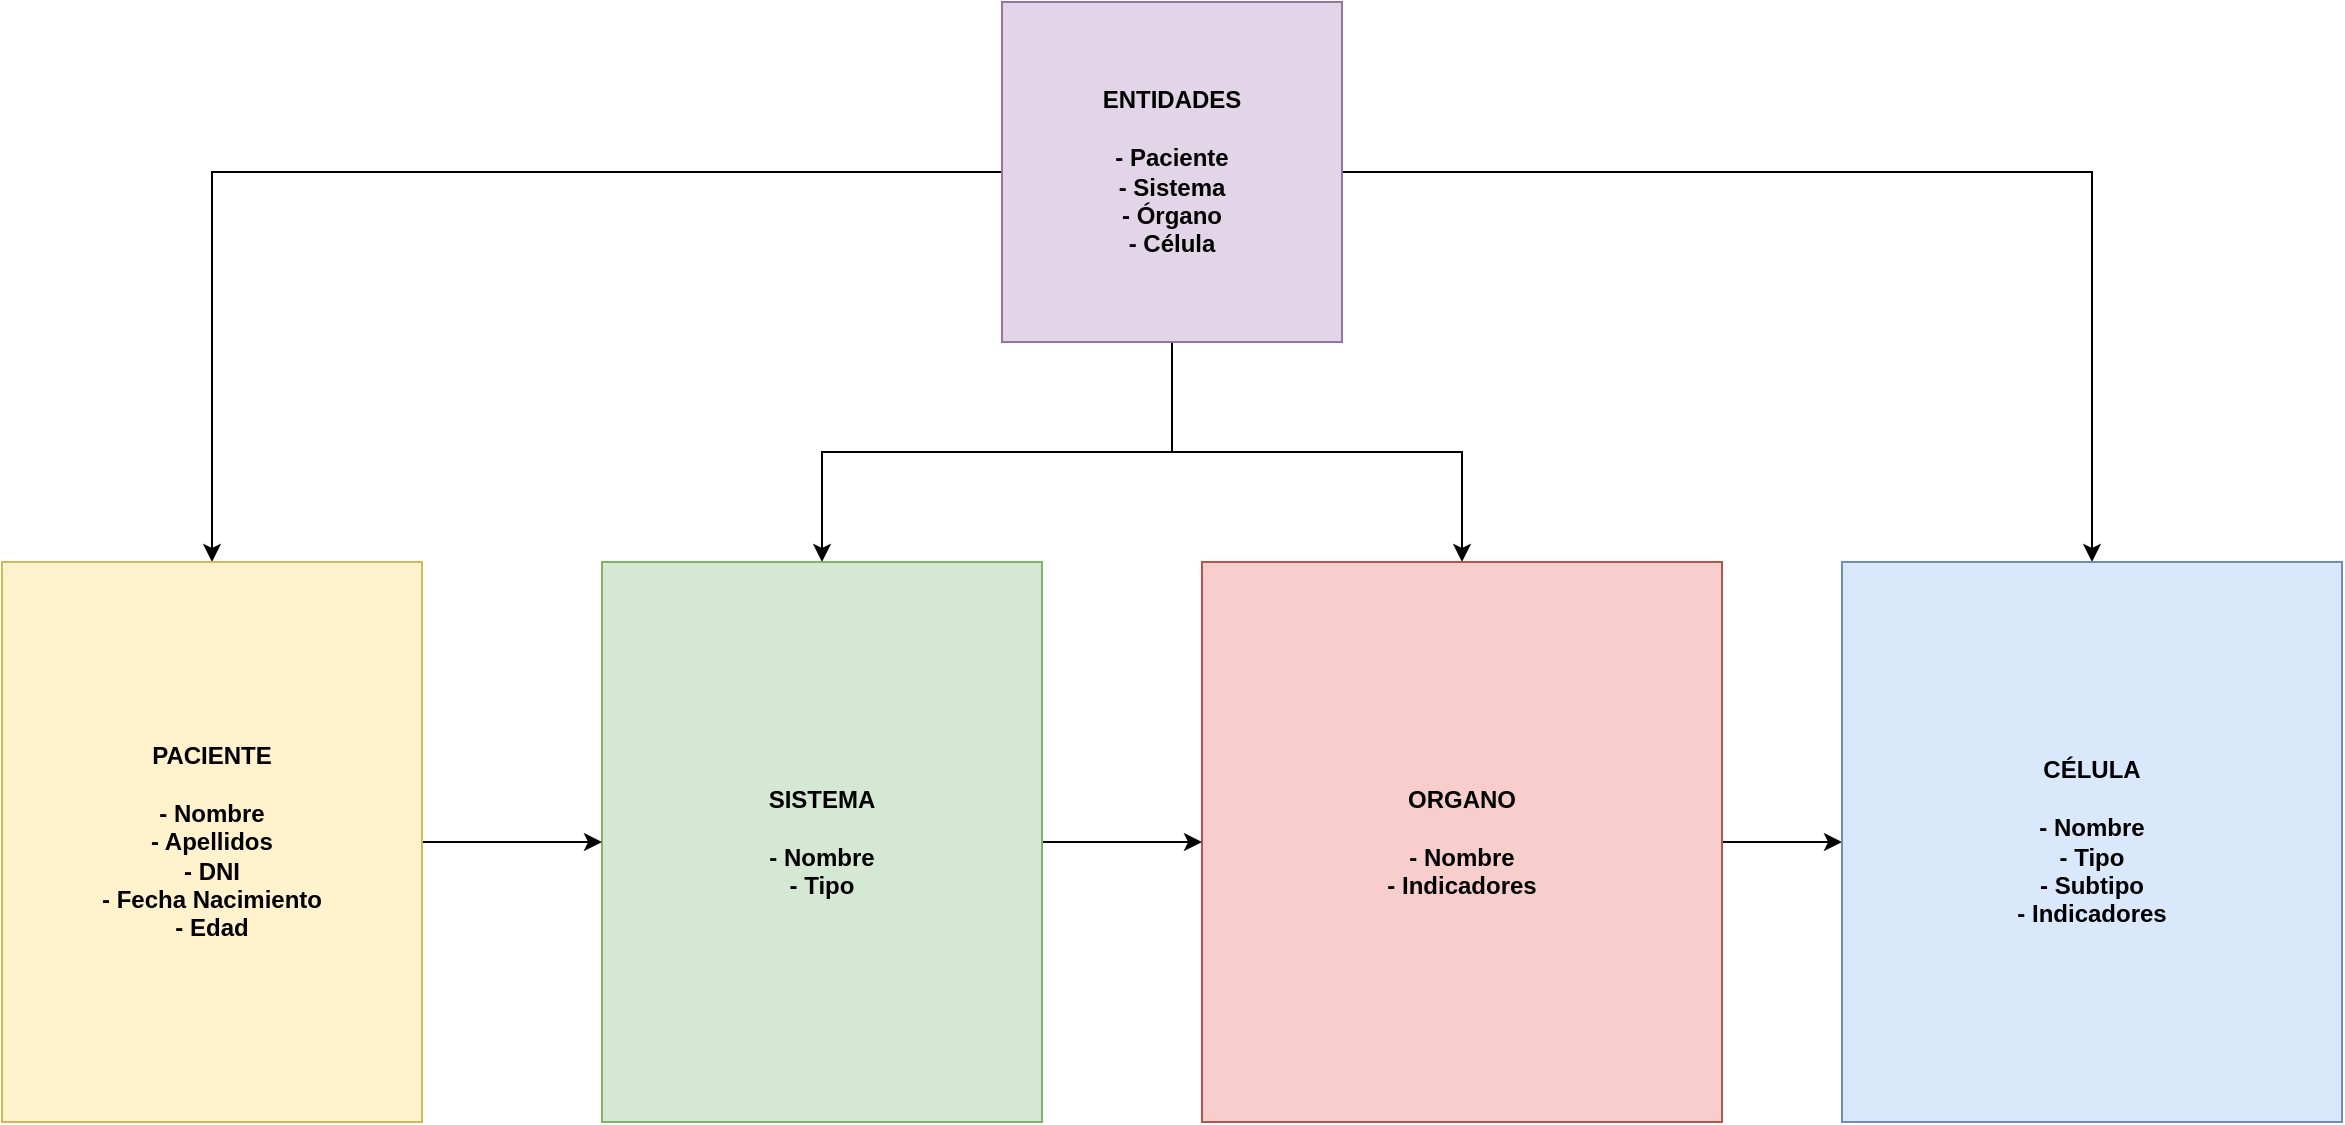 <mxfile version="20.5.3" type="github">
  <diagram id="_cN58llFPaat6uqs2sQy" name="Página-1">
    <mxGraphModel dx="2842" dy="1122" grid="1" gridSize="10" guides="1" tooltips="1" connect="1" arrows="1" fold="1" page="1" pageScale="1" pageWidth="827" pageHeight="1169" math="0" shadow="0">
      <root>
        <mxCell id="0" />
        <mxCell id="1" parent="0" />
        <mxCell id="OaO8W6YDeW8j8XCaVgdy-4" value="" style="edgeStyle=orthogonalEdgeStyle;rounded=0;orthogonalLoop=1;jettySize=auto;html=1;" edge="1" parent="1" source="OaO8W6YDeW8j8XCaVgdy-2" target="OaO8W6YDeW8j8XCaVgdy-3">
          <mxGeometry relative="1" as="geometry" />
        </mxCell>
        <mxCell id="OaO8W6YDeW8j8XCaVgdy-6" value="" style="edgeStyle=orthogonalEdgeStyle;rounded=0;orthogonalLoop=1;jettySize=auto;html=1;" edge="1" parent="1" source="OaO8W6YDeW8j8XCaVgdy-2" target="OaO8W6YDeW8j8XCaVgdy-5">
          <mxGeometry relative="1" as="geometry" />
        </mxCell>
        <mxCell id="OaO8W6YDeW8j8XCaVgdy-12" value="" style="edgeStyle=orthogonalEdgeStyle;rounded=0;orthogonalLoop=1;jettySize=auto;html=1;" edge="1" parent="1" source="OaO8W6YDeW8j8XCaVgdy-2" target="OaO8W6YDeW8j8XCaVgdy-11">
          <mxGeometry relative="1" as="geometry" />
        </mxCell>
        <mxCell id="OaO8W6YDeW8j8XCaVgdy-14" value="" style="edgeStyle=orthogonalEdgeStyle;rounded=0;orthogonalLoop=1;jettySize=auto;html=1;" edge="1" parent="1" source="OaO8W6YDeW8j8XCaVgdy-2" target="OaO8W6YDeW8j8XCaVgdy-13">
          <mxGeometry relative="1" as="geometry" />
        </mxCell>
        <mxCell id="OaO8W6YDeW8j8XCaVgdy-2" value="ENTIDADES&lt;br&gt;&lt;br&gt;- Paciente&lt;br&gt;- Sistema&lt;br&gt;- Órgano&lt;br&gt;- Célula" style="whiteSpace=wrap;html=1;aspect=fixed;fillColor=#e1d5e7;strokeColor=#9673a6;fontStyle=1" vertex="1" parent="1">
          <mxGeometry x="120" y="10" width="170" height="170" as="geometry" />
        </mxCell>
        <mxCell id="OaO8W6YDeW8j8XCaVgdy-7" style="edgeStyle=orthogonalEdgeStyle;rounded=0;orthogonalLoop=1;jettySize=auto;html=1;" edge="1" parent="1" source="OaO8W6YDeW8j8XCaVgdy-3" target="OaO8W6YDeW8j8XCaVgdy-5">
          <mxGeometry relative="1" as="geometry" />
        </mxCell>
        <mxCell id="OaO8W6YDeW8j8XCaVgdy-3" value="ORGANO&lt;br&gt;&lt;br&gt;- Nombre&lt;br&gt;- Indicadores" style="whiteSpace=wrap;html=1;fillColor=#f8cecc;strokeColor=#b85450;fontStyle=1;" vertex="1" parent="1">
          <mxGeometry x="220" y="290" width="260" height="280" as="geometry" />
        </mxCell>
        <mxCell id="OaO8W6YDeW8j8XCaVgdy-5" value="CÉLULA&lt;br&gt;&lt;br&gt;- Nombre&lt;br&gt;- Tipo&lt;br&gt;- Subtipo&lt;br&gt;- Indicadores" style="whiteSpace=wrap;html=1;fillColor=#dae8fc;strokeColor=#6c8ebf;fontStyle=1;" vertex="1" parent="1">
          <mxGeometry x="540" y="290" width="250" height="280" as="geometry" />
        </mxCell>
        <mxCell id="OaO8W6YDeW8j8XCaVgdy-16" style="edgeStyle=orthogonalEdgeStyle;rounded=0;orthogonalLoop=1;jettySize=auto;html=1;entryX=0;entryY=0.5;entryDx=0;entryDy=0;" edge="1" parent="1" source="OaO8W6YDeW8j8XCaVgdy-11" target="OaO8W6YDeW8j8XCaVgdy-3">
          <mxGeometry relative="1" as="geometry" />
        </mxCell>
        <mxCell id="OaO8W6YDeW8j8XCaVgdy-11" value="SISTEMA&lt;br&gt;&lt;br&gt;- Nombre&lt;br&gt;- Tipo" style="whiteSpace=wrap;html=1;fillColor=#d5e8d4;strokeColor=#82b366;fontStyle=1;" vertex="1" parent="1">
          <mxGeometry x="-80" y="290" width="220" height="280" as="geometry" />
        </mxCell>
        <mxCell id="OaO8W6YDeW8j8XCaVgdy-15" style="edgeStyle=orthogonalEdgeStyle;rounded=0;orthogonalLoop=1;jettySize=auto;html=1;" edge="1" parent="1" source="OaO8W6YDeW8j8XCaVgdy-13" target="OaO8W6YDeW8j8XCaVgdy-11">
          <mxGeometry relative="1" as="geometry" />
        </mxCell>
        <mxCell id="OaO8W6YDeW8j8XCaVgdy-13" value="PACIENTE&lt;br&gt;&lt;br&gt;- Nombre&lt;br&gt;- Apellidos&lt;br&gt;- DNI&lt;br&gt;- Fecha Nacimiento&lt;br&gt;- Edad&lt;br&gt;" style="whiteSpace=wrap;html=1;fillColor=#fff2cc;strokeColor=#d6b656;fontStyle=1;" vertex="1" parent="1">
          <mxGeometry x="-380" y="290" width="210" height="280" as="geometry" />
        </mxCell>
      </root>
    </mxGraphModel>
  </diagram>
</mxfile>
